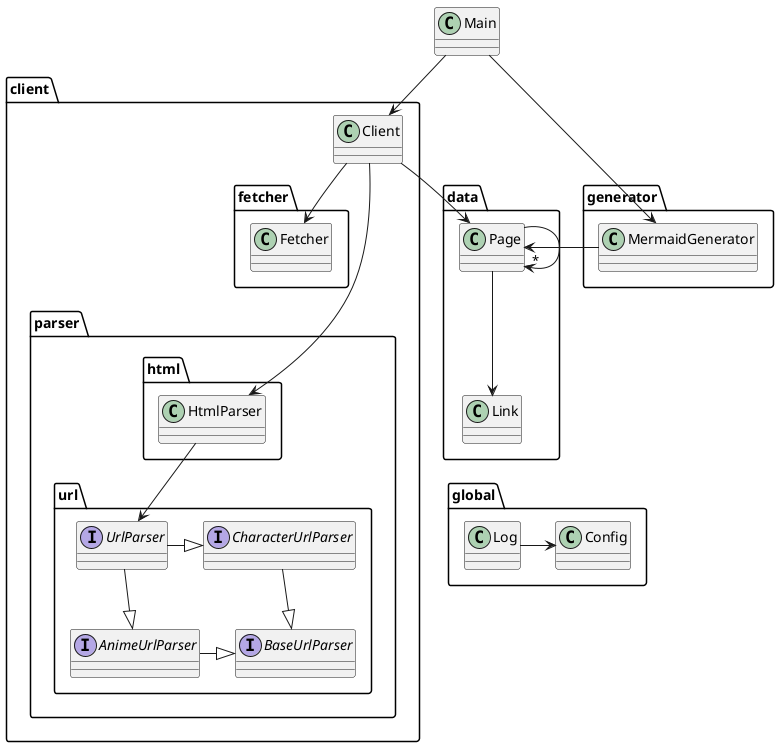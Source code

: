 @startuml

class Main

package data {
    class Page
    class Link

    Page --> Link
    Page --> "*" Page
}

package global {
    class Config
    class Log
    Log -r-> Config
}

package generator {
    class MermaidGenerator
}

package client {
    class Client

    package fetcher {
        class Fetcher
    }

    package parser {
        package html {
            class HtmlParser {
            }
        }

        package url {
            interface BaseUrlParser {
            }
            interface AnimeUrlParser {
            }
            interface CharacterUrlParser {
            }
            interface UrlParser {
            }
            UrlParser -r-|> AnimeUrlParser
            UrlParser -r-|> CharacterUrlParser
            AnimeUrlParser -r-|> BaseUrlParser
            CharacterUrlParser --|> BaseUrlParser
        }

        HtmlParser -d-> UrlParser
    }

    Client -d-> Fetcher
    Client -d--> HtmlParser
}

Main -d-> Client
Main -d-> MermaidGenerator

Client --> Page
MermaidGenerator -r-> Page

Link -[hidden]d-> Log

@enduml